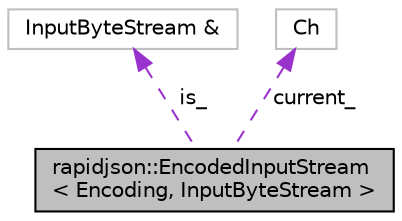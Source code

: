 digraph "rapidjson::EncodedInputStream&lt; Encoding, InputByteStream &gt;"
{
 // INTERACTIVE_SVG=YES
 // LATEX_PDF_SIZE
  edge [fontname="Helvetica",fontsize="10",labelfontname="Helvetica",labelfontsize="10"];
  node [fontname="Helvetica",fontsize="10",shape=record];
  Node1 [label="rapidjson::EncodedInputStream\l\< Encoding, InputByteStream \>",height=0.2,width=0.4,color="black", fillcolor="grey75", style="filled", fontcolor="black",tooltip="Input byte stream wrapper with a statically bound encoding."];
  Node2 -> Node1 [dir="back",color="darkorchid3",fontsize="10",style="dashed",label=" is_" ,fontname="Helvetica"];
  Node2 [label="InputByteStream &",height=0.2,width=0.4,color="grey75", fillcolor="white", style="filled",tooltip=" "];
  Node3 -> Node1 [dir="back",color="darkorchid3",fontsize="10",style="dashed",label=" current_" ,fontname="Helvetica"];
  Node3 [label="Ch",height=0.2,width=0.4,color="grey75", fillcolor="white", style="filled",tooltip=" "];
}
